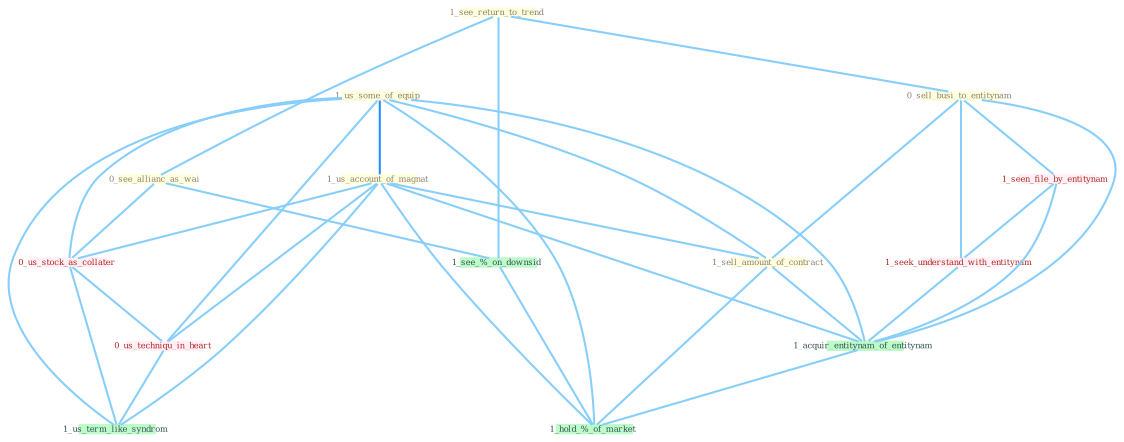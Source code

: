 Graph G{ 
    node
    [shape=polygon,style=filled,width=.5,height=.06,color="#BDFCC9",fixedsize=true,fontsize=4,
    fontcolor="#2f4f4f"];
    {node
    [color="#ffffe0", fontcolor="#8b7d6b"] "1_see_return_to_trend " "1_us_some_of_equip " "0_sell_busi_to_entitynam " "1_us_account_of_magnat " "1_sell_amount_of_contract " "0_see_allianc_as_wai "}
{node [color="#fff0f5", fontcolor="#b22222"] "1_seen_file_by_entitynam " "0_us_stock_as_collater " "1_seek_understand_with_entitynam " "0_us_techniqu_in_heart "}
edge [color="#B0E2FF"];

	"1_see_return_to_trend " -- "0_sell_busi_to_entitynam " [w="1", color="#87cefa" ];
	"1_see_return_to_trend " -- "0_see_allianc_as_wai " [w="1", color="#87cefa" ];
	"1_see_return_to_trend " -- "1_see_%_on_downsid " [w="1", color="#87cefa" ];
	"1_us_some_of_equip " -- "1_us_account_of_magnat " [w="2", color="#1e90ff" , len=0.8];
	"1_us_some_of_equip " -- "1_sell_amount_of_contract " [w="1", color="#87cefa" ];
	"1_us_some_of_equip " -- "0_us_stock_as_collater " [w="1", color="#87cefa" ];
	"1_us_some_of_equip " -- "1_acquir_entitynam_of_entitynam " [w="1", color="#87cefa" ];
	"1_us_some_of_equip " -- "0_us_techniqu_in_heart " [w="1", color="#87cefa" ];
	"1_us_some_of_equip " -- "1_us_term_like_syndrom " [w="1", color="#87cefa" ];
	"1_us_some_of_equip " -- "1_hold_%_of_market " [w="1", color="#87cefa" ];
	"0_sell_busi_to_entitynam " -- "1_sell_amount_of_contract " [w="1", color="#87cefa" ];
	"0_sell_busi_to_entitynam " -- "1_seen_file_by_entitynam " [w="1", color="#87cefa" ];
	"0_sell_busi_to_entitynam " -- "1_seek_understand_with_entitynam " [w="1", color="#87cefa" ];
	"0_sell_busi_to_entitynam " -- "1_acquir_entitynam_of_entitynam " [w="1", color="#87cefa" ];
	"1_us_account_of_magnat " -- "1_sell_amount_of_contract " [w="1", color="#87cefa" ];
	"1_us_account_of_magnat " -- "0_us_stock_as_collater " [w="1", color="#87cefa" ];
	"1_us_account_of_magnat " -- "1_acquir_entitynam_of_entitynam " [w="1", color="#87cefa" ];
	"1_us_account_of_magnat " -- "0_us_techniqu_in_heart " [w="1", color="#87cefa" ];
	"1_us_account_of_magnat " -- "1_us_term_like_syndrom " [w="1", color="#87cefa" ];
	"1_us_account_of_magnat " -- "1_hold_%_of_market " [w="1", color="#87cefa" ];
	"1_sell_amount_of_contract " -- "1_acquir_entitynam_of_entitynam " [w="1", color="#87cefa" ];
	"1_sell_amount_of_contract " -- "1_hold_%_of_market " [w="1", color="#87cefa" ];
	"0_see_allianc_as_wai " -- "0_us_stock_as_collater " [w="1", color="#87cefa" ];
	"0_see_allianc_as_wai " -- "1_see_%_on_downsid " [w="1", color="#87cefa" ];
	"1_seen_file_by_entitynam " -- "1_seek_understand_with_entitynam " [w="1", color="#87cefa" ];
	"1_seen_file_by_entitynam " -- "1_acquir_entitynam_of_entitynam " [w="1", color="#87cefa" ];
	"0_us_stock_as_collater " -- "0_us_techniqu_in_heart " [w="1", color="#87cefa" ];
	"0_us_stock_as_collater " -- "1_us_term_like_syndrom " [w="1", color="#87cefa" ];
	"1_seek_understand_with_entitynam " -- "1_acquir_entitynam_of_entitynam " [w="1", color="#87cefa" ];
	"1_acquir_entitynam_of_entitynam " -- "1_hold_%_of_market " [w="1", color="#87cefa" ];
	"0_us_techniqu_in_heart " -- "1_us_term_like_syndrom " [w="1", color="#87cefa" ];
	"1_see_%_on_downsid " -- "1_hold_%_of_market " [w="1", color="#87cefa" ];
}
